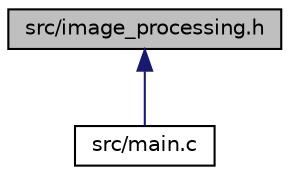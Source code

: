 digraph "src/image_processing.h"
{
  edge [fontname="Helvetica",fontsize="10",labelfontname="Helvetica",labelfontsize="10"];
  node [fontname="Helvetica",fontsize="10",shape=record];
  Node1 [label="src/image_processing.h",height=0.2,width=0.4,color="black", fillcolor="grey75", style="filled", fontcolor="black"];
  Node1 -> Node2 [dir="back",color="midnightblue",fontsize="10",style="solid"];
  Node2 [label="src/main.c",height=0.2,width=0.4,color="black", fillcolor="white", style="filled",URL="$main_8c.html",tooltip="File containing a Text-based Test interface for all of our modules&#39; operations. "];
}
